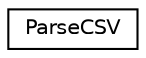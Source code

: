 digraph "Graphical Class Hierarchy"
{
  edge [fontname="Helvetica",fontsize="10",labelfontname="Helvetica",labelfontsize="10"];
  node [fontname="Helvetica",fontsize="10",shape=record];
  rankdir="LR";
  Node1 [label="ParseCSV",height=0.2,width=0.4,color="black", fillcolor="white", style="filled",URL="$d4/d31/class_parse_c_s_v.html"];
}
